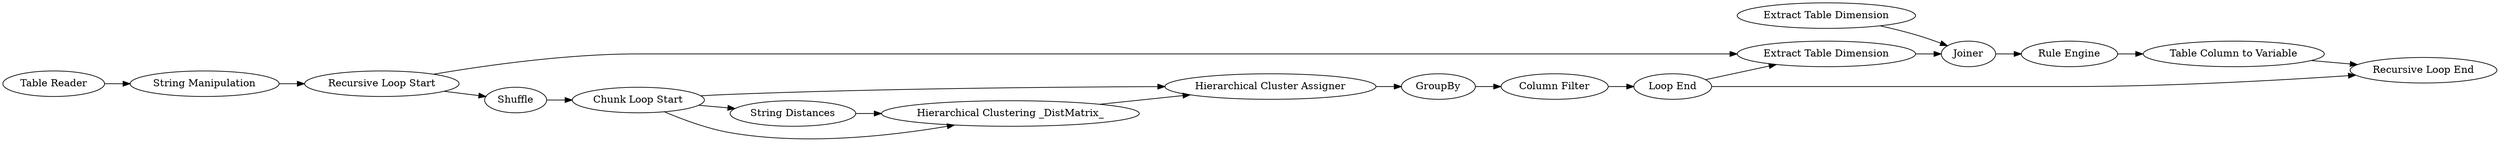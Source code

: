 digraph {
	20 -> 21
	33 -> 27
	25 -> 19
	25 -> 17
	27 -> 37
	39 -> 40
	45 -> 25
	17 -> 20
	40 -> 41
	46 -> 35
	25 -> 20
	35 -> 45
	19 -> 17
	41 -> 36
	38 -> 39
	37 -> 39
	21 -> 33
	48 -> 46
	35 -> 37
	27 -> 36
	27 [label="Loop End"]
	48 [label="Table Reader"]
	20 [label="Hierarchical Cluster Assigner"]
	35 [label="Recursive Loop Start"]
	41 [label="Table Column to Variable"]
	36 [label="Recursive Loop End"]
	45 [label=Shuffle]
	46 [label="String Manipulation"]
	21 [label=GroupBy]
	40 [label="Rule Engine"]
	25 [label="Chunk Loop Start"]
	39 [label=Joiner]
	33 [label="Column Filter"]
	17 [label="Hierarchical Clustering _DistMatrix_"]
	38 [label="Extract Table Dimension"]
	37 [label="Extract Table Dimension"]
	19 [label="String Distances"]
	rankdir=LR
}
